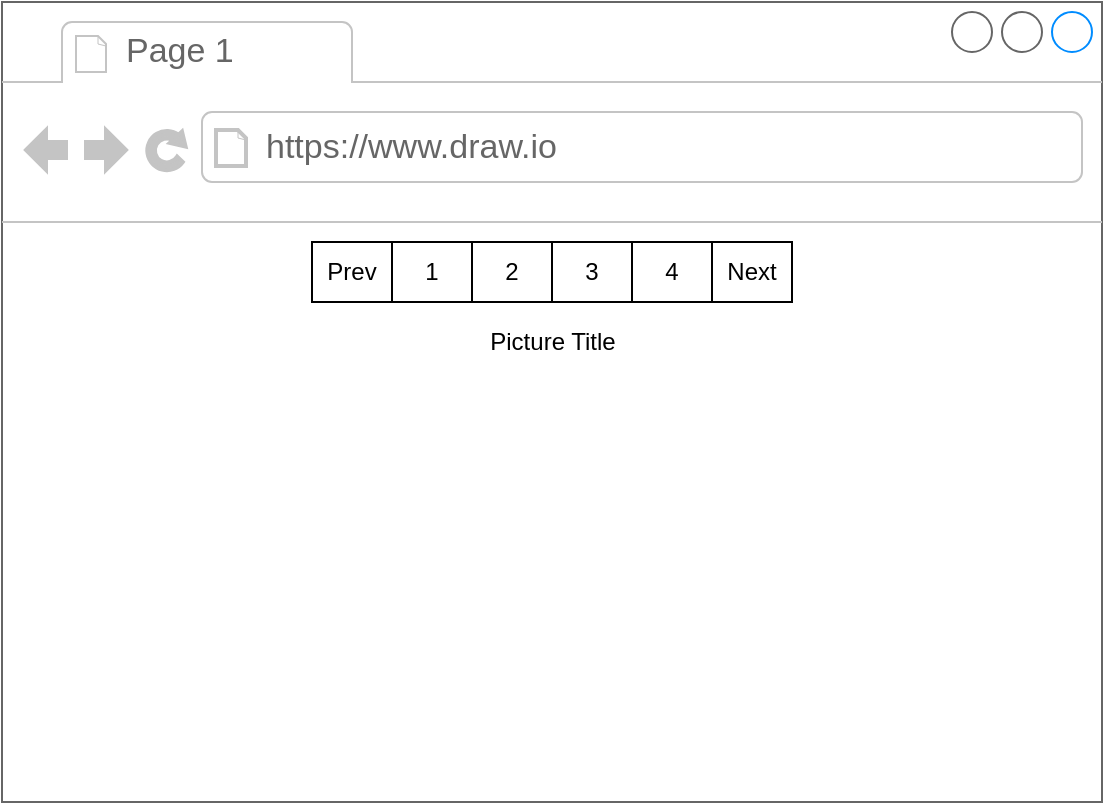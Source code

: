 <mxfile version="12.4.8" type="github">
  <diagram id="Rs8MqEs8put_HeRDnSsW" name="01 - directives">
    <mxGraphModel dx="996" dy="478" grid="1" gridSize="10" guides="1" tooltips="1" connect="1" arrows="1" fold="1" page="1" pageScale="1" pageWidth="1920" pageHeight="1200" math="0" shadow="0">
      <root>
        <mxCell id="0"/>
        <mxCell id="1" parent="0"/>
        <mxCell id="z5f2V-EEiVEmC1NtAZHZ-1" value="" style="strokeWidth=1;shadow=0;dashed=0;align=center;html=1;shape=mxgraph.mockup.containers.browserWindow;rSize=0;strokeColor=#666666;strokeColor2=#008cff;strokeColor3=#c4c4c4;mainText=,;recursiveResize=0;" vertex="1" parent="1">
          <mxGeometry x="300" y="110" width="550" height="400" as="geometry"/>
        </mxCell>
        <mxCell id="z5f2V-EEiVEmC1NtAZHZ-2" value="Page 1" style="strokeWidth=1;shadow=0;dashed=0;align=center;html=1;shape=mxgraph.mockup.containers.anchor;fontSize=17;fontColor=#666666;align=left;" vertex="1" parent="z5f2V-EEiVEmC1NtAZHZ-1">
          <mxGeometry x="60" y="12" width="110" height="26" as="geometry"/>
        </mxCell>
        <mxCell id="z5f2V-EEiVEmC1NtAZHZ-3" value="https://www.draw.io" style="strokeWidth=1;shadow=0;dashed=0;align=center;html=1;shape=mxgraph.mockup.containers.anchor;rSize=0;fontSize=17;fontColor=#666666;align=left;" vertex="1" parent="z5f2V-EEiVEmC1NtAZHZ-1">
          <mxGeometry x="130" y="60" width="250" height="26" as="geometry"/>
        </mxCell>
        <mxCell id="z5f2V-EEiVEmC1NtAZHZ-4" value="Prev" style="rounded=0;whiteSpace=wrap;html=1;" vertex="1" parent="z5f2V-EEiVEmC1NtAZHZ-1">
          <mxGeometry x="155" y="120" width="40" height="30" as="geometry"/>
        </mxCell>
        <mxCell id="z5f2V-EEiVEmC1NtAZHZ-5" value="1" style="rounded=0;whiteSpace=wrap;html=1;" vertex="1" parent="z5f2V-EEiVEmC1NtAZHZ-1">
          <mxGeometry x="195" y="120" width="40" height="30" as="geometry"/>
        </mxCell>
        <mxCell id="z5f2V-EEiVEmC1NtAZHZ-6" value="2" style="rounded=0;whiteSpace=wrap;html=1;" vertex="1" parent="z5f2V-EEiVEmC1NtAZHZ-1">
          <mxGeometry x="235" y="120" width="40" height="30" as="geometry"/>
        </mxCell>
        <mxCell id="z5f2V-EEiVEmC1NtAZHZ-7" value="3" style="rounded=0;whiteSpace=wrap;html=1;" vertex="1" parent="z5f2V-EEiVEmC1NtAZHZ-1">
          <mxGeometry x="275" y="120" width="40" height="30" as="geometry"/>
        </mxCell>
        <mxCell id="z5f2V-EEiVEmC1NtAZHZ-8" value="4" style="rounded=0;whiteSpace=wrap;html=1;" vertex="1" parent="z5f2V-EEiVEmC1NtAZHZ-1">
          <mxGeometry x="315" y="120" width="40" height="30" as="geometry"/>
        </mxCell>
        <mxCell id="z5f2V-EEiVEmC1NtAZHZ-10" value="Next" style="rounded=0;whiteSpace=wrap;html=1;" vertex="1" parent="z5f2V-EEiVEmC1NtAZHZ-1">
          <mxGeometry x="355" y="120" width="40" height="30" as="geometry"/>
        </mxCell>
        <mxCell id="z5f2V-EEiVEmC1NtAZHZ-11" value="Picture Title" style="text;html=1;strokeColor=none;fillColor=none;align=center;verticalAlign=middle;whiteSpace=wrap;rounded=0;" vertex="1" parent="z5f2V-EEiVEmC1NtAZHZ-1">
          <mxGeometry x="212.5" y="160" width="125" height="20" as="geometry"/>
        </mxCell>
        <mxCell id="z5f2V-EEiVEmC1NtAZHZ-12" value="" style="shape=image;html=1;verticalAlign=top;verticalLabelPosition=bottom;labelBackgroundColor=#ffffff;imageAspect=0;aspect=fixed;image=https://cdn2.iconfinder.com/data/icons/freecns-cumulus/16/519587-084_Photo-128.png" vertex="1" parent="z5f2V-EEiVEmC1NtAZHZ-1">
          <mxGeometry x="211" y="190" width="128" height="128" as="geometry"/>
        </mxCell>
      </root>
    </mxGraphModel>
  </diagram>
</mxfile>
